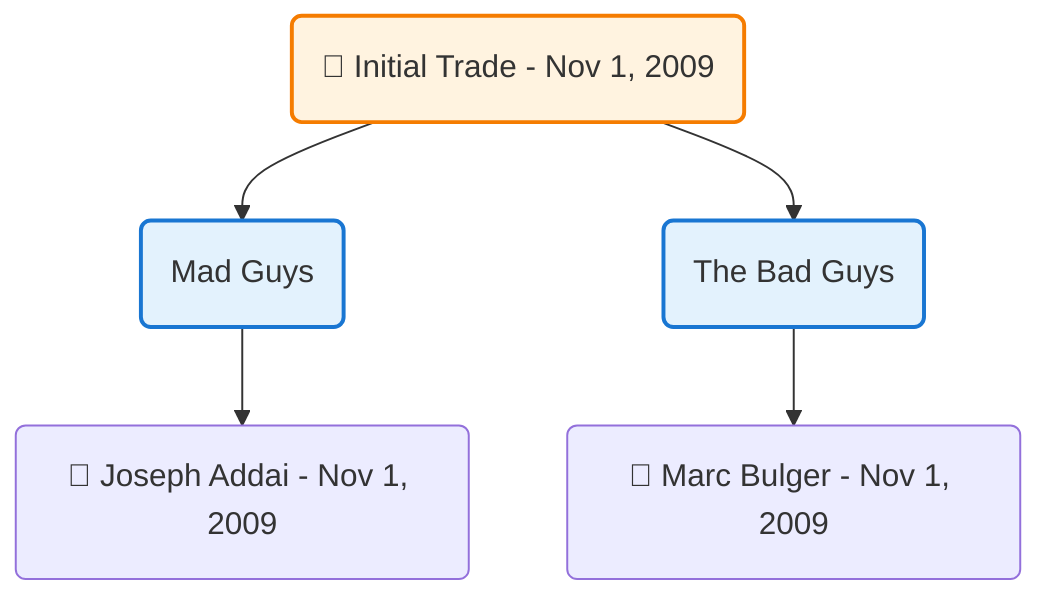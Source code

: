 flowchart TD

    TRADE_MAIN("🔄 Initial Trade - Nov 1, 2009")
    TEAM_1("Mad Guys")
    TEAM_2("The Bad Guys")
    NODE_2fefd177-c490-48ef-989a-07eb2c02b497("🔄 Joseph Addai - Nov 1, 2009")
    NODE_4e2a1417-2c71-4cd8-b491-836f5e44ae18("🔄 Marc Bulger - Nov 1, 2009")

    TRADE_MAIN --> TEAM_1
    TRADE_MAIN --> TEAM_2
    TEAM_1 --> NODE_2fefd177-c490-48ef-989a-07eb2c02b497
    TEAM_2 --> NODE_4e2a1417-2c71-4cd8-b491-836f5e44ae18

    %% Node styling
    classDef teamNode fill:#e3f2fd,stroke:#1976d2,stroke-width:2px
    classDef tradeNode fill:#fff3e0,stroke:#f57c00,stroke-width:2px
    classDef playerNode fill:#f3e5f5,stroke:#7b1fa2,stroke-width:1px
    classDef nonRootPlayerNode fill:#f5f5f5,stroke:#757575,stroke-width:1px
    classDef endNode fill:#ffebee,stroke:#c62828,stroke-width:2px
    classDef waiverNode fill:#e8f5e8,stroke:#388e3c,stroke-width:2px
    classDef championshipNode fill:#fff9c4,stroke:#f57f17,stroke-width:3px

    class TEAM_1,TEAM_2 teamNode
    class TRADE_MAIN tradeNode
